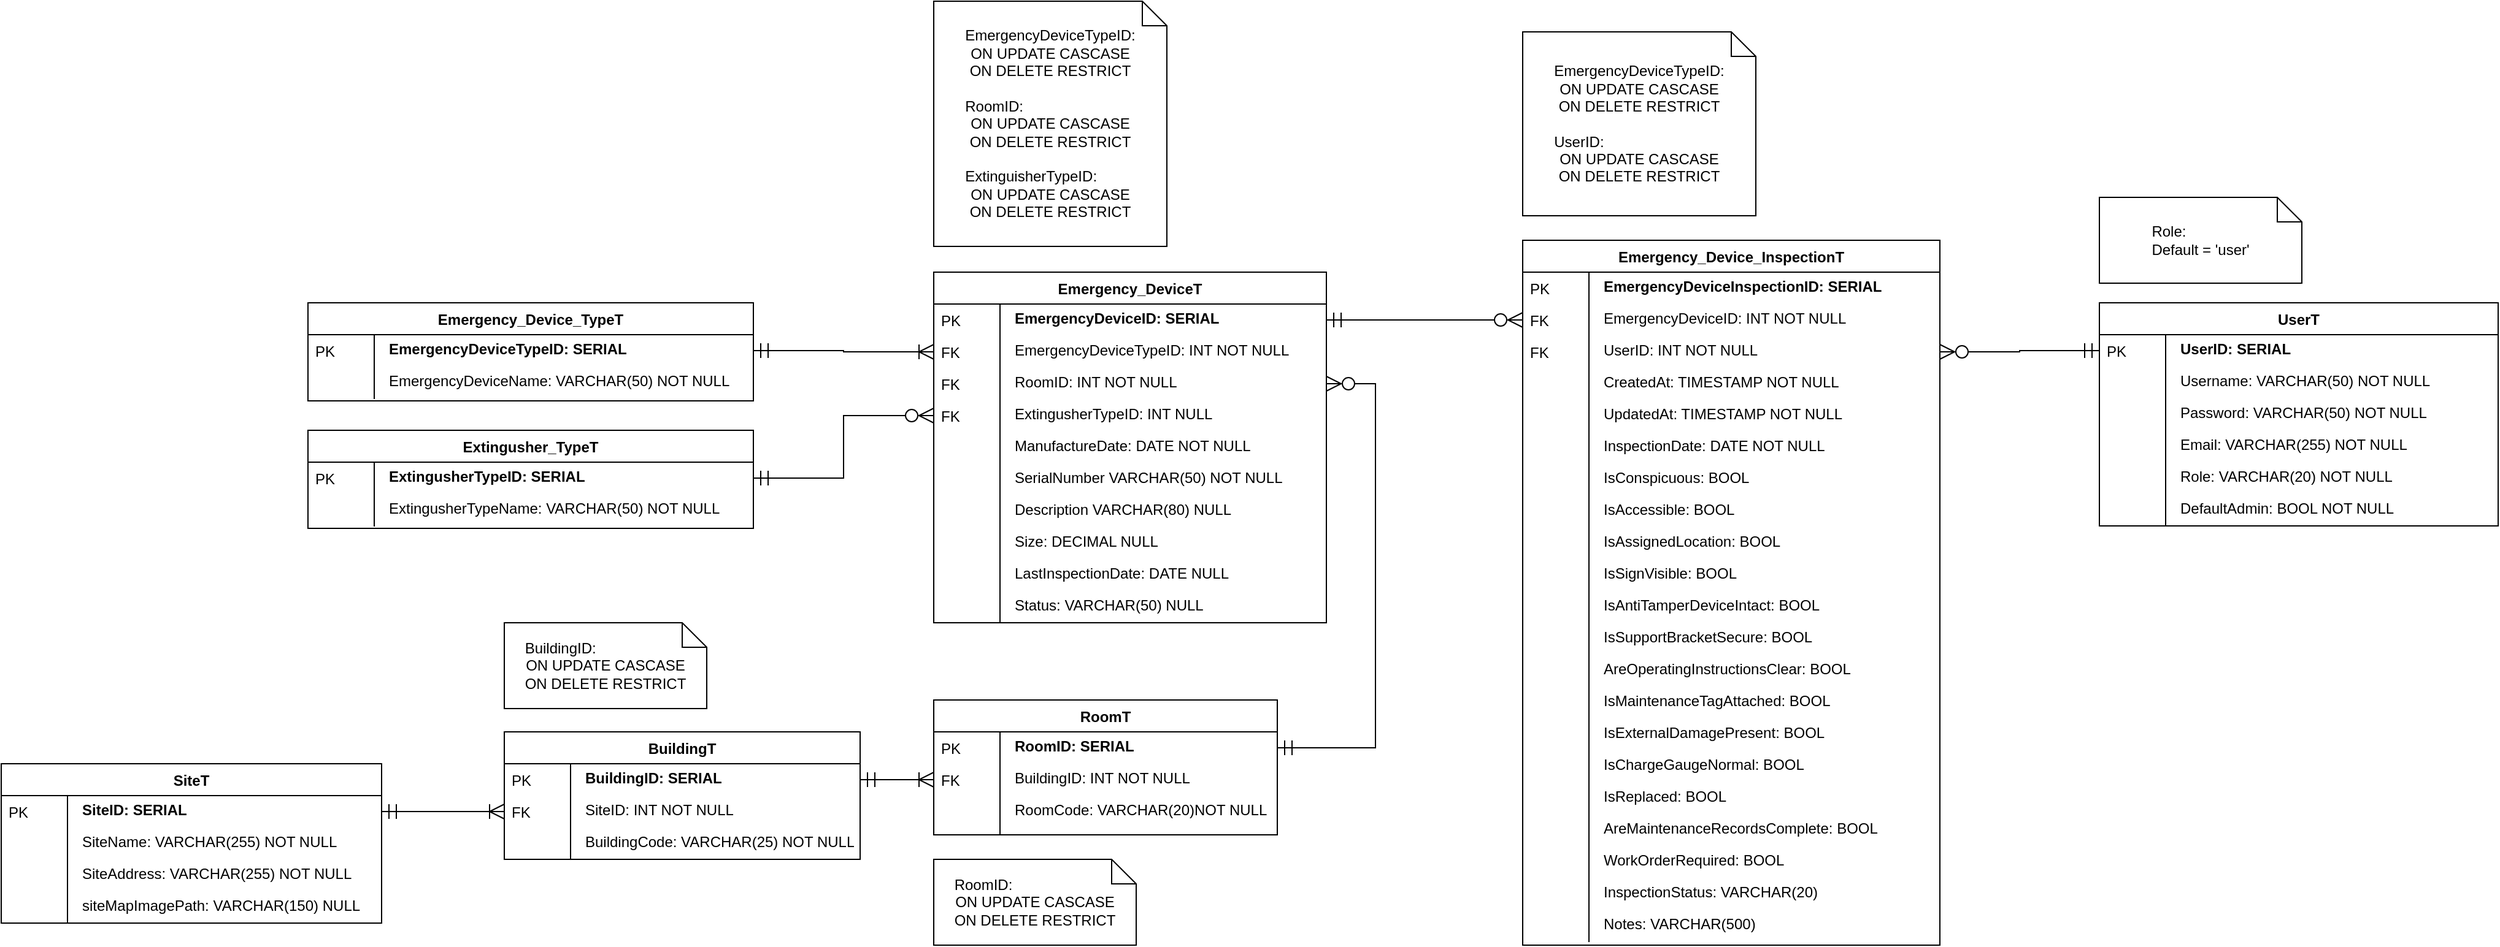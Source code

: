 <mxfile version="24.7.8">
  <diagram name="erd_v6" id="wamdJYSF_lhRxLsGCfwB">
    <mxGraphModel dx="1216" dy="1810" grid="1" gridSize="10" guides="1" tooltips="1" connect="1" arrows="1" fold="1" page="1" pageScale="1" pageWidth="850" pageHeight="1100" math="0" shadow="0">
      <root>
        <mxCell id="0" />
        <mxCell id="1" parent="0" />
        <mxCell id="S05moFFJ7QBuVl53iLkL-6" value="Emergency_DeviceT" style="swimlane;fontStyle=1;childLayout=stackLayout;horizontal=1;startSize=26;fillColor=default;horizontalStack=0;resizeParent=1;resizeLast=0;collapsible=1;marginBottom=0;swimlaneFillColor=default;align=center;" parent="1" vertex="1">
          <mxGeometry x="950" y="161" width="320" height="286" as="geometry" />
        </mxCell>
        <mxCell id="S05moFFJ7QBuVl53iLkL-7" value="EmergencyDeviceID: SERIAL " style="shape=partialRectangle;top=0;left=0;right=0;bottom=0;align=left;verticalAlign=top;spacingTop=-2;fillColor=none;spacingLeft=64;spacingRight=4;overflow=hidden;rotatable=0;points=[[0,0.5],[1,0.5]];portConstraint=eastwest;dropTarget=0;fontStyle=1" parent="S05moFFJ7QBuVl53iLkL-6" vertex="1">
          <mxGeometry y="26" width="320" height="26" as="geometry" />
        </mxCell>
        <mxCell id="S05moFFJ7QBuVl53iLkL-8" value="PK" style="shape=partialRectangle;top=0;left=0;bottom=0;fillColor=none;align=left;verticalAlign=middle;spacingLeft=4;spacingRight=4;overflow=hidden;rotatable=180;points=[];portConstraint=eastwest;part=1;" parent="S05moFFJ7QBuVl53iLkL-7" vertex="1" connectable="0">
          <mxGeometry width="54" height="26" as="geometry" />
        </mxCell>
        <mxCell id="S05moFFJ7QBuVl53iLkL-11" value="EmergencyDeviceTypeID: INT NOT NULL" style="shape=partialRectangle;top=0;left=0;right=0;bottom=0;align=left;verticalAlign=top;spacingTop=-2;fillColor=none;spacingLeft=64;spacingRight=4;overflow=hidden;rotatable=0;points=[[0,0.5],[1,0.5]];portConstraint=eastwest;dropTarget=0;" parent="S05moFFJ7QBuVl53iLkL-6" vertex="1">
          <mxGeometry y="52" width="320" height="26" as="geometry" />
        </mxCell>
        <mxCell id="S05moFFJ7QBuVl53iLkL-12" value="FK" style="shape=partialRectangle;top=0;left=0;bottom=0;fillColor=none;align=left;verticalAlign=middle;spacingLeft=4;spacingRight=4;overflow=hidden;rotatable=180;points=[];portConstraint=eastwest;part=1;" parent="S05moFFJ7QBuVl53iLkL-11" vertex="1" connectable="0">
          <mxGeometry width="54" height="26" as="geometry" />
        </mxCell>
        <mxCell id="fU8XdzItECVycu_1jgfG-1" value="RoomID: INT NOT NULL" style="shape=partialRectangle;top=0;left=0;right=0;bottom=0;align=left;verticalAlign=top;spacingTop=-2;fillColor=none;spacingLeft=64;spacingRight=4;overflow=hidden;rotatable=0;points=[[0,0.5],[1,0.5]];portConstraint=eastwest;dropTarget=0;fontStyle=0" parent="S05moFFJ7QBuVl53iLkL-6" vertex="1">
          <mxGeometry y="78" width="320" height="26" as="geometry" />
        </mxCell>
        <mxCell id="fU8XdzItECVycu_1jgfG-2" value="FK" style="shape=partialRectangle;top=0;left=0;bottom=0;fillColor=none;align=left;verticalAlign=middle;spacingLeft=4;spacingRight=4;overflow=hidden;rotatable=180;points=[];portConstraint=eastwest;part=1;" parent="fU8XdzItECVycu_1jgfG-1" vertex="1" connectable="0">
          <mxGeometry width="54" height="26" as="geometry" />
        </mxCell>
        <mxCell id="KlbffH09WAFo1FOZXRHF-1" value="ExtingusherTypeID: INT NULL" style="shape=partialRectangle;top=0;left=0;right=0;bottom=0;align=left;verticalAlign=top;spacingTop=-2;fillColor=none;spacingLeft=64;spacingRight=4;overflow=hidden;rotatable=0;points=[[0,0.5],[1,0.5]];portConstraint=eastwest;dropTarget=0;" parent="S05moFFJ7QBuVl53iLkL-6" vertex="1">
          <mxGeometry y="104" width="320" height="26" as="geometry" />
        </mxCell>
        <mxCell id="KlbffH09WAFo1FOZXRHF-2" value="FK" style="shape=partialRectangle;top=0;left=0;bottom=0;fillColor=none;align=left;verticalAlign=middle;spacingLeft=4;spacingRight=4;overflow=hidden;rotatable=180;points=[];portConstraint=eastwest;part=1;" parent="KlbffH09WAFo1FOZXRHF-1" vertex="1" connectable="0">
          <mxGeometry width="54" height="26" as="geometry" />
        </mxCell>
        <mxCell id="S05moFFJ7QBuVl53iLkL-13" value="ManufactureDate: DATE NOT NULL" style="shape=partialRectangle;top=0;left=0;right=0;bottom=0;align=left;verticalAlign=top;spacingTop=-2;fillColor=none;spacingLeft=64;spacingRight=4;overflow=hidden;rotatable=0;points=[[0,0.5],[1,0.5]];portConstraint=eastwest;dropTarget=0;" parent="S05moFFJ7QBuVl53iLkL-6" vertex="1">
          <mxGeometry y="130" width="320" height="26" as="geometry" />
        </mxCell>
        <mxCell id="S05moFFJ7QBuVl53iLkL-14" value="" style="shape=partialRectangle;top=0;left=0;bottom=0;fillColor=none;align=left;verticalAlign=middle;spacingLeft=4;spacingRight=4;overflow=hidden;rotatable=180;points=[];portConstraint=eastwest;part=1;" parent="S05moFFJ7QBuVl53iLkL-13" vertex="1" connectable="0">
          <mxGeometry width="54" height="26" as="geometry" />
        </mxCell>
        <mxCell id="S05moFFJ7QBuVl53iLkL-81" value="SerialNumber VARCHAR(50) NOT NULL" style="shape=partialRectangle;top=0;left=0;right=0;bottom=0;align=left;verticalAlign=top;spacingTop=-2;fillColor=none;spacingLeft=64;spacingRight=4;overflow=hidden;rotatable=0;points=[[0,0.5],[1,0.5]];portConstraint=eastwest;dropTarget=0;" parent="S05moFFJ7QBuVl53iLkL-6" vertex="1">
          <mxGeometry y="156" width="320" height="26" as="geometry" />
        </mxCell>
        <mxCell id="S05moFFJ7QBuVl53iLkL-82" value="" style="shape=partialRectangle;top=0;left=0;bottom=0;fillColor=none;align=left;verticalAlign=middle;spacingLeft=4;spacingRight=4;overflow=hidden;rotatable=180;points=[];portConstraint=eastwest;part=1;" parent="S05moFFJ7QBuVl53iLkL-81" vertex="1" connectable="0">
          <mxGeometry width="54" height="26" as="geometry" />
        </mxCell>
        <mxCell id="S05moFFJ7QBuVl53iLkL-19" value="Description VARCHAR(80) NULL" style="shape=partialRectangle;top=0;left=0;right=0;bottom=0;align=left;verticalAlign=top;spacingTop=-2;fillColor=none;spacingLeft=64;spacingRight=4;overflow=hidden;rotatable=0;points=[[0,0.5],[1,0.5]];portConstraint=eastwest;dropTarget=0;" parent="S05moFFJ7QBuVl53iLkL-6" vertex="1">
          <mxGeometry y="182" width="320" height="26" as="geometry" />
        </mxCell>
        <mxCell id="S05moFFJ7QBuVl53iLkL-20" value="" style="shape=partialRectangle;top=0;left=0;bottom=0;fillColor=none;align=left;verticalAlign=middle;spacingLeft=4;spacingRight=4;overflow=hidden;rotatable=180;points=[];portConstraint=eastwest;part=1;" parent="S05moFFJ7QBuVl53iLkL-19" vertex="1" connectable="0">
          <mxGeometry width="54" height="26" as="geometry" />
        </mxCell>
        <mxCell id="S05moFFJ7QBuVl53iLkL-17" value="Size: DECIMAL NULL" style="shape=partialRectangle;top=0;left=0;right=0;bottom=0;align=left;verticalAlign=top;spacingTop=-2;fillColor=none;spacingLeft=64;spacingRight=4;overflow=hidden;rotatable=0;points=[[0,0.5],[1,0.5]];portConstraint=eastwest;dropTarget=0;" parent="S05moFFJ7QBuVl53iLkL-6" vertex="1">
          <mxGeometry y="208" width="320" height="26" as="geometry" />
        </mxCell>
        <mxCell id="S05moFFJ7QBuVl53iLkL-18" value="" style="shape=partialRectangle;top=0;left=0;bottom=0;fillColor=none;align=left;verticalAlign=middle;spacingLeft=4;spacingRight=4;overflow=hidden;rotatable=180;points=[];portConstraint=eastwest;part=1;" parent="S05moFFJ7QBuVl53iLkL-17" vertex="1" connectable="0">
          <mxGeometry width="54" height="26" as="geometry" />
        </mxCell>
        <mxCell id="iOHPw5PmA1kZ8EY84jo1-47" value="LastInspectionDate: DATE NULL" style="shape=partialRectangle;top=0;left=0;right=0;bottom=0;align=left;verticalAlign=top;spacingTop=-2;fillColor=none;spacingLeft=64;spacingRight=4;overflow=hidden;rotatable=0;points=[[0,0.5],[1,0.5]];portConstraint=eastwest;dropTarget=0;" parent="S05moFFJ7QBuVl53iLkL-6" vertex="1">
          <mxGeometry y="234" width="320" height="26" as="geometry" />
        </mxCell>
        <mxCell id="iOHPw5PmA1kZ8EY84jo1-48" value="" style="shape=partialRectangle;top=0;left=0;bottom=0;fillColor=none;align=left;verticalAlign=middle;spacingLeft=4;spacingRight=4;overflow=hidden;rotatable=180;points=[];portConstraint=eastwest;part=1;" parent="iOHPw5PmA1kZ8EY84jo1-47" vertex="1" connectable="0">
          <mxGeometry width="54" height="26" as="geometry" />
        </mxCell>
        <mxCell id="iOHPw5PmA1kZ8EY84jo1-51" value="Status: VARCHAR(50) NULL" style="shape=partialRectangle;top=0;left=0;right=0;bottom=0;align=left;verticalAlign=top;spacingTop=-2;fillColor=none;spacingLeft=64;spacingRight=4;overflow=hidden;rotatable=0;points=[[0,0.5],[1,0.5]];portConstraint=eastwest;dropTarget=0;" parent="S05moFFJ7QBuVl53iLkL-6" vertex="1">
          <mxGeometry y="260" width="320" height="26" as="geometry" />
        </mxCell>
        <mxCell id="iOHPw5PmA1kZ8EY84jo1-52" value="" style="shape=partialRectangle;top=0;left=0;bottom=0;fillColor=none;align=left;verticalAlign=middle;spacingLeft=4;spacingRight=4;overflow=hidden;rotatable=180;points=[];portConstraint=eastwest;part=1;" parent="iOHPw5PmA1kZ8EY84jo1-51" vertex="1" connectable="0">
          <mxGeometry width="54" height="26" as="geometry" />
        </mxCell>
        <mxCell id="S05moFFJ7QBuVl53iLkL-23" value="SiteT" style="swimlane;fontStyle=1;childLayout=stackLayout;horizontal=1;startSize=26;fillColor=default;horizontalStack=0;resizeParent=1;resizeLast=0;collapsible=1;marginBottom=0;swimlaneFillColor=default;align=center;" parent="1" vertex="1">
          <mxGeometry x="190" y="562" width="310" height="130" as="geometry" />
        </mxCell>
        <mxCell id="S05moFFJ7QBuVl53iLkL-24" value="SiteID: SERIAL" style="shape=partialRectangle;top=0;left=0;right=0;bottom=0;align=left;verticalAlign=top;spacingTop=-2;fillColor=none;spacingLeft=64;spacingRight=4;overflow=hidden;rotatable=0;points=[[0,0.5],[1,0.5]];portConstraint=eastwest;dropTarget=0;fontStyle=1" parent="S05moFFJ7QBuVl53iLkL-23" vertex="1">
          <mxGeometry y="26" width="310" height="26" as="geometry" />
        </mxCell>
        <mxCell id="S05moFFJ7QBuVl53iLkL-25" value="PK" style="shape=partialRectangle;top=0;left=0;bottom=0;fillColor=none;align=left;verticalAlign=middle;spacingLeft=4;spacingRight=4;overflow=hidden;rotatable=180;points=[];portConstraint=eastwest;part=1;" parent="S05moFFJ7QBuVl53iLkL-24" vertex="1" connectable="0">
          <mxGeometry width="54" height="26" as="geometry" />
        </mxCell>
        <mxCell id="S05moFFJ7QBuVl53iLkL-26" value="SiteName: VARCHAR(255) NOT NULL" style="shape=partialRectangle;top=0;left=0;right=0;bottom=0;align=left;verticalAlign=top;spacingTop=-2;fillColor=none;spacingLeft=64;spacingRight=4;overflow=hidden;rotatable=0;points=[[0,0.5],[1,0.5]];portConstraint=eastwest;dropTarget=0;" parent="S05moFFJ7QBuVl53iLkL-23" vertex="1">
          <mxGeometry y="52" width="310" height="26" as="geometry" />
        </mxCell>
        <mxCell id="S05moFFJ7QBuVl53iLkL-27" value="" style="shape=partialRectangle;top=0;left=0;bottom=0;fillColor=none;align=left;verticalAlign=middle;spacingLeft=4;spacingRight=4;overflow=hidden;rotatable=180;points=[];portConstraint=eastwest;part=1;" parent="S05moFFJ7QBuVl53iLkL-26" vertex="1" connectable="0">
          <mxGeometry width="54" height="26" as="geometry" />
        </mxCell>
        <mxCell id="S05moFFJ7QBuVl53iLkL-28" value="SiteAddress: VARCHAR(255) NOT NULL" style="shape=partialRectangle;top=0;left=0;right=0;bottom=0;align=left;verticalAlign=top;spacingTop=-2;fillColor=none;spacingLeft=64;spacingRight=4;overflow=hidden;rotatable=0;points=[[0,0.5],[1,0.5]];portConstraint=eastwest;dropTarget=0;" parent="S05moFFJ7QBuVl53iLkL-23" vertex="1">
          <mxGeometry y="78" width="310" height="26" as="geometry" />
        </mxCell>
        <mxCell id="S05moFFJ7QBuVl53iLkL-29" value="" style="shape=partialRectangle;top=0;left=0;bottom=0;fillColor=none;align=left;verticalAlign=middle;spacingLeft=4;spacingRight=4;overflow=hidden;rotatable=180;points=[];portConstraint=eastwest;part=1;" parent="S05moFFJ7QBuVl53iLkL-28" vertex="1" connectable="0">
          <mxGeometry width="54" height="26" as="geometry" />
        </mxCell>
        <mxCell id="gSIsC2cm4wVCdcPa8HnV-1" value="siteMapImagePath: VARCHAR(150) NULL" style="shape=partialRectangle;top=0;left=0;right=0;bottom=0;align=left;verticalAlign=top;spacingTop=-2;fillColor=none;spacingLeft=64;spacingRight=4;overflow=hidden;rotatable=0;points=[[0,0.5],[1,0.5]];portConstraint=eastwest;dropTarget=0;" vertex="1" parent="S05moFFJ7QBuVl53iLkL-23">
          <mxGeometry y="104" width="310" height="26" as="geometry" />
        </mxCell>
        <mxCell id="gSIsC2cm4wVCdcPa8HnV-2" value="" style="shape=partialRectangle;top=0;left=0;bottom=0;fillColor=none;align=left;verticalAlign=middle;spacingLeft=4;spacingRight=4;overflow=hidden;rotatable=180;points=[];portConstraint=eastwest;part=1;" vertex="1" connectable="0" parent="gSIsC2cm4wVCdcPa8HnV-1">
          <mxGeometry width="54" height="26" as="geometry" />
        </mxCell>
        <mxCell id="S05moFFJ7QBuVl53iLkL-30" value="BuildingT" style="swimlane;fontStyle=1;childLayout=stackLayout;horizontal=1;startSize=26;fillColor=default;horizontalStack=0;resizeParent=1;resizeLast=0;collapsible=1;marginBottom=0;swimlaneFillColor=default;align=center;" parent="1" vertex="1">
          <mxGeometry x="600" y="536" width="290" height="104" as="geometry" />
        </mxCell>
        <mxCell id="S05moFFJ7QBuVl53iLkL-31" value="BuildingID: SERIAL" style="shape=partialRectangle;top=0;left=0;right=0;bottom=0;align=left;verticalAlign=top;spacingTop=-2;fillColor=none;spacingLeft=64;spacingRight=4;overflow=hidden;rotatable=0;points=[[0,0.5],[1,0.5]];portConstraint=eastwest;dropTarget=0;fontStyle=1" parent="S05moFFJ7QBuVl53iLkL-30" vertex="1">
          <mxGeometry y="26" width="290" height="26" as="geometry" />
        </mxCell>
        <mxCell id="S05moFFJ7QBuVl53iLkL-32" value="PK" style="shape=partialRectangle;top=0;left=0;bottom=0;fillColor=none;align=left;verticalAlign=middle;spacingLeft=4;spacingRight=4;overflow=hidden;rotatable=180;points=[];portConstraint=eastwest;part=1;" parent="S05moFFJ7QBuVl53iLkL-31" vertex="1" connectable="0">
          <mxGeometry width="54" height="26" as="geometry" />
        </mxCell>
        <mxCell id="S05moFFJ7QBuVl53iLkL-33" value="SiteID: INT NOT NULL&#xa;" style="shape=partialRectangle;top=0;left=0;right=0;bottom=0;align=left;verticalAlign=top;spacingTop=-2;fillColor=none;spacingLeft=64;spacingRight=4;overflow=hidden;rotatable=0;points=[[0,0.5],[1,0.5]];portConstraint=eastwest;dropTarget=0;" parent="S05moFFJ7QBuVl53iLkL-30" vertex="1">
          <mxGeometry y="52" width="290" height="26" as="geometry" />
        </mxCell>
        <mxCell id="S05moFFJ7QBuVl53iLkL-34" value="FK" style="shape=partialRectangle;top=0;left=0;bottom=0;fillColor=none;align=left;verticalAlign=middle;spacingLeft=4;spacingRight=4;overflow=hidden;rotatable=180;points=[];portConstraint=eastwest;part=1;" parent="S05moFFJ7QBuVl53iLkL-33" vertex="1" connectable="0">
          <mxGeometry width="54" height="26" as="geometry" />
        </mxCell>
        <mxCell id="S05moFFJ7QBuVl53iLkL-35" value="BuildingCode: VARCHAR(25) NOT NULL" style="shape=partialRectangle;top=0;left=0;right=0;bottom=0;align=left;verticalAlign=top;spacingTop=-2;fillColor=none;spacingLeft=64;spacingRight=4;overflow=hidden;rotatable=0;points=[[0,0.5],[1,0.5]];portConstraint=eastwest;dropTarget=0;" parent="S05moFFJ7QBuVl53iLkL-30" vertex="1">
          <mxGeometry y="78" width="290" height="26" as="geometry" />
        </mxCell>
        <mxCell id="S05moFFJ7QBuVl53iLkL-36" value="" style="shape=partialRectangle;top=0;left=0;bottom=0;fillColor=none;align=left;verticalAlign=middle;spacingLeft=4;spacingRight=4;overflow=hidden;rotatable=180;points=[];portConstraint=eastwest;part=1;" parent="S05moFFJ7QBuVl53iLkL-35" vertex="1" connectable="0">
          <mxGeometry width="54" height="26" as="geometry" />
        </mxCell>
        <mxCell id="S05moFFJ7QBuVl53iLkL-37" value="RoomT" style="swimlane;fontStyle=1;childLayout=stackLayout;horizontal=1;startSize=26;fillColor=default;horizontalStack=0;resizeParent=1;resizeLast=0;collapsible=1;marginBottom=0;swimlaneFillColor=default;align=center;" parent="1" vertex="1">
          <mxGeometry x="950" y="510" width="280" height="110" as="geometry" />
        </mxCell>
        <mxCell id="S05moFFJ7QBuVl53iLkL-38" value="RoomID: SERIAL" style="shape=partialRectangle;top=0;left=0;right=0;bottom=0;align=left;verticalAlign=top;spacingTop=-2;fillColor=none;spacingLeft=64;spacingRight=4;overflow=hidden;rotatable=0;points=[[0,0.5],[1,0.5]];portConstraint=eastwest;dropTarget=0;fontStyle=1" parent="S05moFFJ7QBuVl53iLkL-37" vertex="1">
          <mxGeometry y="26" width="280" height="26" as="geometry" />
        </mxCell>
        <mxCell id="S05moFFJ7QBuVl53iLkL-39" value="PK" style="shape=partialRectangle;top=0;left=0;bottom=0;fillColor=none;align=left;verticalAlign=middle;spacingLeft=4;spacingRight=4;overflow=hidden;rotatable=180;points=[];portConstraint=eastwest;part=1;" parent="S05moFFJ7QBuVl53iLkL-38" vertex="1" connectable="0">
          <mxGeometry width="54" height="26" as="geometry" />
        </mxCell>
        <mxCell id="S05moFFJ7QBuVl53iLkL-40" value="BuildingID: INT NOT NULL" style="shape=partialRectangle;top=0;left=0;right=0;bottom=0;align=left;verticalAlign=top;spacingTop=-2;fillColor=none;spacingLeft=64;spacingRight=4;overflow=hidden;rotatable=0;points=[[0,0.5],[1,0.5]];portConstraint=eastwest;dropTarget=0;" parent="S05moFFJ7QBuVl53iLkL-37" vertex="1">
          <mxGeometry y="52" width="280" height="26" as="geometry" />
        </mxCell>
        <mxCell id="S05moFFJ7QBuVl53iLkL-41" value="FK" style="shape=partialRectangle;top=0;left=0;bottom=0;fillColor=none;align=left;verticalAlign=middle;spacingLeft=4;spacingRight=4;overflow=hidden;rotatable=180;points=[];portConstraint=eastwest;part=1;" parent="S05moFFJ7QBuVl53iLkL-40" vertex="1" connectable="0">
          <mxGeometry width="54" height="26" as="geometry" />
        </mxCell>
        <mxCell id="S05moFFJ7QBuVl53iLkL-42" value="RoomCode: VARCHAR(20)NOT NULL" style="shape=partialRectangle;top=0;left=0;right=0;bottom=0;align=left;verticalAlign=top;spacingTop=-2;fillColor=none;spacingLeft=64;spacingRight=4;overflow=hidden;rotatable=0;points=[[0,0.5],[1,0.5]];portConstraint=eastwest;dropTarget=0;" parent="S05moFFJ7QBuVl53iLkL-37" vertex="1">
          <mxGeometry y="78" width="280" height="32" as="geometry" />
        </mxCell>
        <mxCell id="S05moFFJ7QBuVl53iLkL-43" value="" style="shape=partialRectangle;top=0;left=0;bottom=0;fillColor=none;align=left;verticalAlign=middle;spacingLeft=4;spacingRight=4;overflow=hidden;rotatable=180;points=[];portConstraint=eastwest;part=1;" parent="S05moFFJ7QBuVl53iLkL-42" vertex="1" connectable="0">
          <mxGeometry width="54" height="32" as="geometry" />
        </mxCell>
        <mxCell id="S05moFFJ7QBuVl53iLkL-44" value="Emergency_Device_InspectionT" style="swimlane;fontStyle=1;childLayout=stackLayout;horizontal=1;startSize=26;fillColor=default;horizontalStack=0;resizeParent=1;resizeLast=0;collapsible=1;marginBottom=0;swimlaneFillColor=default;align=center;" parent="1" vertex="1">
          <mxGeometry x="1430" y="135" width="340" height="575" as="geometry" />
        </mxCell>
        <mxCell id="S05moFFJ7QBuVl53iLkL-45" value="EmergencyDeviceInspectionID: SERIAL" style="shape=partialRectangle;top=0;left=0;right=0;bottom=0;align=left;verticalAlign=top;spacingTop=-2;fillColor=none;spacingLeft=64;spacingRight=4;overflow=hidden;rotatable=0;points=[[0,0.5],[1,0.5]];portConstraint=eastwest;dropTarget=0;fontStyle=1" parent="S05moFFJ7QBuVl53iLkL-44" vertex="1">
          <mxGeometry y="26" width="340" height="26" as="geometry" />
        </mxCell>
        <mxCell id="S05moFFJ7QBuVl53iLkL-46" value="PK" style="shape=partialRectangle;top=0;left=0;bottom=0;fillColor=none;align=left;verticalAlign=middle;spacingLeft=4;spacingRight=4;overflow=hidden;rotatable=180;points=[];portConstraint=eastwest;part=1;" parent="S05moFFJ7QBuVl53iLkL-45" vertex="1" connectable="0">
          <mxGeometry width="54" height="26" as="geometry" />
        </mxCell>
        <mxCell id="S05moFFJ7QBuVl53iLkL-47" value="EmergencyDeviceID: INT NOT NULL" style="shape=partialRectangle;top=0;left=0;right=0;bottom=0;align=left;verticalAlign=top;spacingTop=-2;fillColor=none;spacingLeft=64;spacingRight=4;overflow=hidden;rotatable=0;points=[[0,0.5],[1,0.5]];portConstraint=eastwest;dropTarget=0;" parent="S05moFFJ7QBuVl53iLkL-44" vertex="1">
          <mxGeometry y="52" width="340" height="26" as="geometry" />
        </mxCell>
        <mxCell id="S05moFFJ7QBuVl53iLkL-48" value="FK" style="shape=partialRectangle;top=0;left=0;bottom=0;fillColor=none;align=left;verticalAlign=middle;spacingLeft=4;spacingRight=4;overflow=hidden;rotatable=180;points=[];portConstraint=eastwest;part=1;" parent="S05moFFJ7QBuVl53iLkL-47" vertex="1" connectable="0">
          <mxGeometry width="54" height="26" as="geometry" />
        </mxCell>
        <mxCell id="S05moFFJ7QBuVl53iLkL-51" value="UserID: INT NOT NULL" style="shape=partialRectangle;top=0;left=0;right=0;bottom=0;align=left;verticalAlign=top;spacingTop=-2;fillColor=none;spacingLeft=64;spacingRight=4;overflow=hidden;rotatable=0;points=[[0,0.5],[1,0.5]];portConstraint=eastwest;dropTarget=0;" parent="S05moFFJ7QBuVl53iLkL-44" vertex="1">
          <mxGeometry y="78" width="340" height="26" as="geometry" />
        </mxCell>
        <mxCell id="S05moFFJ7QBuVl53iLkL-52" value="FK" style="shape=partialRectangle;top=0;left=0;bottom=0;fillColor=none;align=left;verticalAlign=middle;spacingLeft=4;spacingRight=4;overflow=hidden;rotatable=180;points=[];portConstraint=eastwest;part=1;" parent="S05moFFJ7QBuVl53iLkL-51" vertex="1" connectable="0">
          <mxGeometry width="54" height="26" as="geometry" />
        </mxCell>
        <mxCell id="iOHPw5PmA1kZ8EY84jo1-23" value="CreatedAt: TIMESTAMP NOT NULL" style="shape=partialRectangle;top=0;left=0;right=0;bottom=0;align=left;verticalAlign=top;spacingTop=-2;fillColor=none;spacingLeft=64;spacingRight=4;overflow=hidden;rotatable=0;points=[[0,0.5],[1,0.5]];portConstraint=eastwest;dropTarget=0;" parent="S05moFFJ7QBuVl53iLkL-44" vertex="1">
          <mxGeometry y="104" width="340" height="26" as="geometry" />
        </mxCell>
        <mxCell id="iOHPw5PmA1kZ8EY84jo1-24" value="" style="shape=partialRectangle;top=0;left=0;bottom=0;fillColor=none;align=left;verticalAlign=middle;spacingLeft=4;spacingRight=4;overflow=hidden;rotatable=180;points=[];portConstraint=eastwest;part=1;" parent="iOHPw5PmA1kZ8EY84jo1-23" vertex="1" connectable="0">
          <mxGeometry width="54" height="26" as="geometry" />
        </mxCell>
        <mxCell id="iOHPw5PmA1kZ8EY84jo1-41" value="UpdatedAt: TIMESTAMP NOT NULL" style="shape=partialRectangle;top=0;left=0;right=0;bottom=0;align=left;verticalAlign=top;spacingTop=-2;fillColor=none;spacingLeft=64;spacingRight=4;overflow=hidden;rotatable=0;points=[[0,0.5],[1,0.5]];portConstraint=eastwest;dropTarget=0;" parent="S05moFFJ7QBuVl53iLkL-44" vertex="1">
          <mxGeometry y="130" width="340" height="26" as="geometry" />
        </mxCell>
        <mxCell id="iOHPw5PmA1kZ8EY84jo1-42" value="" style="shape=partialRectangle;top=0;left=0;bottom=0;fillColor=none;align=left;verticalAlign=middle;spacingLeft=4;spacingRight=4;overflow=hidden;rotatable=180;points=[];portConstraint=eastwest;part=1;" parent="iOHPw5PmA1kZ8EY84jo1-41" vertex="1" connectable="0">
          <mxGeometry width="54" height="26" as="geometry" />
        </mxCell>
        <mxCell id="S05moFFJ7QBuVl53iLkL-49" value="InspectionDate: DATE NOT NULL" style="shape=partialRectangle;top=0;left=0;right=0;bottom=0;align=left;verticalAlign=top;spacingTop=-2;fillColor=none;spacingLeft=64;spacingRight=4;overflow=hidden;rotatable=0;points=[[0,0.5],[1,0.5]];portConstraint=eastwest;dropTarget=0;" parent="S05moFFJ7QBuVl53iLkL-44" vertex="1">
          <mxGeometry y="156" width="340" height="26" as="geometry" />
        </mxCell>
        <mxCell id="S05moFFJ7QBuVl53iLkL-50" value="" style="shape=partialRectangle;top=0;left=0;bottom=0;fillColor=none;align=left;verticalAlign=middle;spacingLeft=4;spacingRight=4;overflow=hidden;rotatable=180;points=[];portConstraint=eastwest;part=1;" parent="S05moFFJ7QBuVl53iLkL-49" vertex="1" connectable="0">
          <mxGeometry width="54" height="26" as="geometry" />
        </mxCell>
        <mxCell id="iOHPw5PmA1kZ8EY84jo1-2" value="IsConspicuous: BOOL" style="shape=partialRectangle;top=0;left=0;right=0;bottom=0;align=left;verticalAlign=top;spacingTop=-2;fillColor=none;spacingLeft=64;spacingRight=4;overflow=hidden;rotatable=0;points=[[0,0.5],[1,0.5]];portConstraint=eastwest;dropTarget=0;" parent="S05moFFJ7QBuVl53iLkL-44" vertex="1">
          <mxGeometry y="182" width="340" height="26" as="geometry" />
        </mxCell>
        <mxCell id="iOHPw5PmA1kZ8EY84jo1-3" value="" style="shape=partialRectangle;top=0;left=0;bottom=0;fillColor=none;align=left;verticalAlign=middle;spacingLeft=4;spacingRight=4;overflow=hidden;rotatable=180;points=[];portConstraint=eastwest;part=1;" parent="iOHPw5PmA1kZ8EY84jo1-2" vertex="1" connectable="0">
          <mxGeometry width="54" height="26" as="geometry" />
        </mxCell>
        <mxCell id="iOHPw5PmA1kZ8EY84jo1-4" value="IsAccessible: BOOL" style="shape=partialRectangle;top=0;left=0;right=0;bottom=0;align=left;verticalAlign=top;spacingTop=-2;fillColor=none;spacingLeft=64;spacingRight=4;overflow=hidden;rotatable=0;points=[[0,0.5],[1,0.5]];portConstraint=eastwest;dropTarget=0;" parent="S05moFFJ7QBuVl53iLkL-44" vertex="1">
          <mxGeometry y="208" width="340" height="26" as="geometry" />
        </mxCell>
        <mxCell id="iOHPw5PmA1kZ8EY84jo1-5" value="" style="shape=partialRectangle;top=0;left=0;bottom=0;fillColor=none;align=left;verticalAlign=middle;spacingLeft=4;spacingRight=4;overflow=hidden;rotatable=180;points=[];portConstraint=eastwest;part=1;" parent="iOHPw5PmA1kZ8EY84jo1-4" vertex="1" connectable="0">
          <mxGeometry width="54" height="26" as="geometry" />
        </mxCell>
        <mxCell id="iOHPw5PmA1kZ8EY84jo1-19" value="IsAssignedLocation: BOOL" style="shape=partialRectangle;top=0;left=0;right=0;bottom=0;align=left;verticalAlign=top;spacingTop=-2;fillColor=none;spacingLeft=64;spacingRight=4;overflow=hidden;rotatable=0;points=[[0,0.5],[1,0.5]];portConstraint=eastwest;dropTarget=0;" parent="S05moFFJ7QBuVl53iLkL-44" vertex="1">
          <mxGeometry y="234" width="340" height="26" as="geometry" />
        </mxCell>
        <mxCell id="iOHPw5PmA1kZ8EY84jo1-20" value="" style="shape=partialRectangle;top=0;left=0;bottom=0;fillColor=none;align=left;verticalAlign=middle;spacingLeft=4;spacingRight=4;overflow=hidden;rotatable=180;points=[];portConstraint=eastwest;part=1;" parent="iOHPw5PmA1kZ8EY84jo1-19" vertex="1" connectable="0">
          <mxGeometry width="54" height="26" as="geometry" />
        </mxCell>
        <mxCell id="iOHPw5PmA1kZ8EY84jo1-21" value="IsSignVisible: BOOL " style="shape=partialRectangle;top=0;left=0;right=0;bottom=0;align=left;verticalAlign=top;spacingTop=-2;fillColor=none;spacingLeft=64;spacingRight=4;overflow=hidden;rotatable=0;points=[[0,0.5],[1,0.5]];portConstraint=eastwest;dropTarget=0;" parent="S05moFFJ7QBuVl53iLkL-44" vertex="1">
          <mxGeometry y="260" width="340" height="26" as="geometry" />
        </mxCell>
        <mxCell id="iOHPw5PmA1kZ8EY84jo1-22" value="" style="shape=partialRectangle;top=0;left=0;bottom=0;fillColor=none;align=left;verticalAlign=middle;spacingLeft=4;spacingRight=4;overflow=hidden;rotatable=180;points=[];portConstraint=eastwest;part=1;" parent="iOHPw5PmA1kZ8EY84jo1-21" vertex="1" connectable="0">
          <mxGeometry width="54" height="26" as="geometry" />
        </mxCell>
        <mxCell id="iOHPw5PmA1kZ8EY84jo1-25" value="IsAntiTamperDeviceIntact: BOOL" style="shape=partialRectangle;top=0;left=0;right=0;bottom=0;align=left;verticalAlign=top;spacingTop=-2;fillColor=none;spacingLeft=64;spacingRight=4;overflow=hidden;rotatable=0;points=[[0,0.5],[1,0.5]];portConstraint=eastwest;dropTarget=0;" parent="S05moFFJ7QBuVl53iLkL-44" vertex="1">
          <mxGeometry y="286" width="340" height="26" as="geometry" />
        </mxCell>
        <mxCell id="iOHPw5PmA1kZ8EY84jo1-26" value="" style="shape=partialRectangle;top=0;left=0;bottom=0;fillColor=none;align=left;verticalAlign=middle;spacingLeft=4;spacingRight=4;overflow=hidden;rotatable=180;points=[];portConstraint=eastwest;part=1;" parent="iOHPw5PmA1kZ8EY84jo1-25" vertex="1" connectable="0">
          <mxGeometry width="54" height="26" as="geometry" />
        </mxCell>
        <mxCell id="iOHPw5PmA1kZ8EY84jo1-27" value="IsSupportBracketSecure: BOOL" style="shape=partialRectangle;top=0;left=0;right=0;bottom=0;align=left;verticalAlign=top;spacingTop=-2;fillColor=none;spacingLeft=64;spacingRight=4;overflow=hidden;rotatable=0;points=[[0,0.5],[1,0.5]];portConstraint=eastwest;dropTarget=0;" parent="S05moFFJ7QBuVl53iLkL-44" vertex="1">
          <mxGeometry y="312" width="340" height="26" as="geometry" />
        </mxCell>
        <mxCell id="iOHPw5PmA1kZ8EY84jo1-28" value="" style="shape=partialRectangle;top=0;left=0;bottom=0;fillColor=none;align=left;verticalAlign=middle;spacingLeft=4;spacingRight=4;overflow=hidden;rotatable=180;points=[];portConstraint=eastwest;part=1;" parent="iOHPw5PmA1kZ8EY84jo1-27" vertex="1" connectable="0">
          <mxGeometry width="54" height="26" as="geometry" />
        </mxCell>
        <mxCell id="iOHPw5PmA1kZ8EY84jo1-29" value="AreOperatingInstructionsClear: BOOL" style="shape=partialRectangle;top=0;left=0;right=0;bottom=0;align=left;verticalAlign=top;spacingTop=-2;fillColor=none;spacingLeft=64;spacingRight=4;overflow=hidden;rotatable=0;points=[[0,0.5],[1,0.5]];portConstraint=eastwest;dropTarget=0;" parent="S05moFFJ7QBuVl53iLkL-44" vertex="1">
          <mxGeometry y="338" width="340" height="26" as="geometry" />
        </mxCell>
        <mxCell id="iOHPw5PmA1kZ8EY84jo1-30" value="" style="shape=partialRectangle;top=0;left=0;bottom=0;fillColor=none;align=left;verticalAlign=middle;spacingLeft=4;spacingRight=4;overflow=hidden;rotatable=180;points=[];portConstraint=eastwest;part=1;" parent="iOHPw5PmA1kZ8EY84jo1-29" vertex="1" connectable="0">
          <mxGeometry width="54" height="26" as="geometry" />
        </mxCell>
        <mxCell id="iOHPw5PmA1kZ8EY84jo1-31" value="IsMaintenanceTagAttached: BOOL" style="shape=partialRectangle;top=0;left=0;right=0;bottom=0;align=left;verticalAlign=top;spacingTop=-2;fillColor=none;spacingLeft=64;spacingRight=4;overflow=hidden;rotatable=0;points=[[0,0.5],[1,0.5]];portConstraint=eastwest;dropTarget=0;" parent="S05moFFJ7QBuVl53iLkL-44" vertex="1">
          <mxGeometry y="364" width="340" height="26" as="geometry" />
        </mxCell>
        <mxCell id="iOHPw5PmA1kZ8EY84jo1-32" value="" style="shape=partialRectangle;top=0;left=0;bottom=0;fillColor=none;align=left;verticalAlign=middle;spacingLeft=4;spacingRight=4;overflow=hidden;rotatable=180;points=[];portConstraint=eastwest;part=1;" parent="iOHPw5PmA1kZ8EY84jo1-31" vertex="1" connectable="0">
          <mxGeometry width="54" height="26" as="geometry" />
        </mxCell>
        <mxCell id="iOHPw5PmA1kZ8EY84jo1-33" value="IsExternalDamagePresent: BOOL" style="shape=partialRectangle;top=0;left=0;right=0;bottom=0;align=left;verticalAlign=top;spacingTop=-2;fillColor=none;spacingLeft=64;spacingRight=4;overflow=hidden;rotatable=0;points=[[0,0.5],[1,0.5]];portConstraint=eastwest;dropTarget=0;" parent="S05moFFJ7QBuVl53iLkL-44" vertex="1">
          <mxGeometry y="390" width="340" height="26" as="geometry" />
        </mxCell>
        <mxCell id="iOHPw5PmA1kZ8EY84jo1-34" value="" style="shape=partialRectangle;top=0;left=0;bottom=0;fillColor=none;align=left;verticalAlign=middle;spacingLeft=4;spacingRight=4;overflow=hidden;rotatable=180;points=[];portConstraint=eastwest;part=1;" parent="iOHPw5PmA1kZ8EY84jo1-33" vertex="1" connectable="0">
          <mxGeometry width="54" height="26" as="geometry" />
        </mxCell>
        <mxCell id="iOHPw5PmA1kZ8EY84jo1-35" value="IsChargeGaugeNormal: BOOL" style="shape=partialRectangle;top=0;left=0;right=0;bottom=0;align=left;verticalAlign=top;spacingTop=-2;fillColor=none;spacingLeft=64;spacingRight=4;overflow=hidden;rotatable=0;points=[[0,0.5],[1,0.5]];portConstraint=eastwest;dropTarget=0;" parent="S05moFFJ7QBuVl53iLkL-44" vertex="1">
          <mxGeometry y="416" width="340" height="26" as="geometry" />
        </mxCell>
        <mxCell id="iOHPw5PmA1kZ8EY84jo1-36" value="" style="shape=partialRectangle;top=0;left=0;bottom=0;fillColor=none;align=left;verticalAlign=middle;spacingLeft=4;spacingRight=4;overflow=hidden;rotatable=180;points=[];portConstraint=eastwest;part=1;" parent="iOHPw5PmA1kZ8EY84jo1-35" vertex="1" connectable="0">
          <mxGeometry width="54" height="26" as="geometry" />
        </mxCell>
        <mxCell id="iOHPw5PmA1kZ8EY84jo1-37" value="IsReplaced: BOOL" style="shape=partialRectangle;top=0;left=0;right=0;bottom=0;align=left;verticalAlign=top;spacingTop=-2;fillColor=none;spacingLeft=64;spacingRight=4;overflow=hidden;rotatable=0;points=[[0,0.5],[1,0.5]];portConstraint=eastwest;dropTarget=0;" parent="S05moFFJ7QBuVl53iLkL-44" vertex="1">
          <mxGeometry y="442" width="340" height="26" as="geometry" />
        </mxCell>
        <mxCell id="iOHPw5PmA1kZ8EY84jo1-38" value="" style="shape=partialRectangle;top=0;left=0;bottom=0;fillColor=none;align=left;verticalAlign=middle;spacingLeft=4;spacingRight=4;overflow=hidden;rotatable=180;points=[];portConstraint=eastwest;part=1;" parent="iOHPw5PmA1kZ8EY84jo1-37" vertex="1" connectable="0">
          <mxGeometry width="54" height="26" as="geometry" />
        </mxCell>
        <mxCell id="iOHPw5PmA1kZ8EY84jo1-39" value="AreMaintenanceRecordsComplete: BOOL" style="shape=partialRectangle;top=0;left=0;right=0;bottom=0;align=left;verticalAlign=top;spacingTop=-2;fillColor=none;spacingLeft=64;spacingRight=4;overflow=hidden;rotatable=0;points=[[0,0.5],[1,0.5]];portConstraint=eastwest;dropTarget=0;" parent="S05moFFJ7QBuVl53iLkL-44" vertex="1">
          <mxGeometry y="468" width="340" height="26" as="geometry" />
        </mxCell>
        <mxCell id="iOHPw5PmA1kZ8EY84jo1-40" value="" style="shape=partialRectangle;top=0;left=0;bottom=0;fillColor=none;align=left;verticalAlign=middle;spacingLeft=4;spacingRight=4;overflow=hidden;rotatable=180;points=[];portConstraint=eastwest;part=1;" parent="iOHPw5PmA1kZ8EY84jo1-39" vertex="1" connectable="0">
          <mxGeometry width="54" height="26" as="geometry" />
        </mxCell>
        <mxCell id="iOHPw5PmA1kZ8EY84jo1-43" value="WorkOrderRequired: BOOL" style="shape=partialRectangle;top=0;left=0;right=0;bottom=0;align=left;verticalAlign=top;spacingTop=-2;fillColor=none;spacingLeft=64;spacingRight=4;overflow=hidden;rotatable=0;points=[[0,0.5],[1,0.5]];portConstraint=eastwest;dropTarget=0;" parent="S05moFFJ7QBuVl53iLkL-44" vertex="1">
          <mxGeometry y="494" width="340" height="26" as="geometry" />
        </mxCell>
        <mxCell id="iOHPw5PmA1kZ8EY84jo1-44" value="" style="shape=partialRectangle;top=0;left=0;bottom=0;fillColor=none;align=left;verticalAlign=middle;spacingLeft=4;spacingRight=4;overflow=hidden;rotatable=180;points=[];portConstraint=eastwest;part=1;" parent="iOHPw5PmA1kZ8EY84jo1-43" vertex="1" connectable="0">
          <mxGeometry width="54" height="26" as="geometry" />
        </mxCell>
        <mxCell id="EEChynPEuPlSwuhXI-jA-1" value="InspectionStatus: VARCHAR(20)" style="shape=partialRectangle;top=0;left=0;right=0;bottom=0;align=left;verticalAlign=top;spacingTop=-2;fillColor=none;spacingLeft=64;spacingRight=4;overflow=hidden;rotatable=0;points=[[0,0.5],[1,0.5]];portConstraint=eastwest;dropTarget=0;" parent="S05moFFJ7QBuVl53iLkL-44" vertex="1">
          <mxGeometry y="520" width="340" height="26" as="geometry" />
        </mxCell>
        <mxCell id="EEChynPEuPlSwuhXI-jA-2" value="" style="shape=partialRectangle;top=0;left=0;bottom=0;fillColor=none;align=left;verticalAlign=middle;spacingLeft=4;spacingRight=4;overflow=hidden;rotatable=180;points=[];portConstraint=eastwest;part=1;" parent="EEChynPEuPlSwuhXI-jA-1" vertex="1" connectable="0">
          <mxGeometry width="54" height="26" as="geometry" />
        </mxCell>
        <mxCell id="iOHPw5PmA1kZ8EY84jo1-45" value="Notes: VARCHAR(500)" style="shape=partialRectangle;top=0;left=0;right=0;bottom=0;align=left;verticalAlign=top;spacingTop=-2;fillColor=none;spacingLeft=64;spacingRight=4;overflow=hidden;rotatable=0;points=[[0,0.5],[1,0.5]];portConstraint=eastwest;dropTarget=0;" parent="S05moFFJ7QBuVl53iLkL-44" vertex="1">
          <mxGeometry y="546" width="340" height="26" as="geometry" />
        </mxCell>
        <mxCell id="iOHPw5PmA1kZ8EY84jo1-46" value="" style="shape=partialRectangle;top=0;left=0;bottom=0;fillColor=none;align=left;verticalAlign=middle;spacingLeft=4;spacingRight=4;overflow=hidden;rotatable=180;points=[];portConstraint=eastwest;part=1;" parent="iOHPw5PmA1kZ8EY84jo1-45" vertex="1" connectable="0">
          <mxGeometry width="54" height="26" as="geometry" />
        </mxCell>
        <mxCell id="S05moFFJ7QBuVl53iLkL-53" value="UserT" style="swimlane;fontStyle=1;childLayout=stackLayout;horizontal=1;startSize=26;fillColor=default;horizontalStack=0;resizeParent=1;resizeLast=0;collapsible=1;marginBottom=0;swimlaneFillColor=default;align=center;" parent="1" vertex="1">
          <mxGeometry x="1900" y="186" width="325" height="182" as="geometry" />
        </mxCell>
        <mxCell id="S05moFFJ7QBuVl53iLkL-54" value="UserID: SERIAL" style="shape=partialRectangle;top=0;left=0;right=0;bottom=0;align=left;verticalAlign=top;spacingTop=-2;fillColor=none;spacingLeft=64;spacingRight=4;overflow=hidden;rotatable=0;points=[[0,0.5],[1,0.5]];portConstraint=eastwest;dropTarget=0;fontStyle=1" parent="S05moFFJ7QBuVl53iLkL-53" vertex="1">
          <mxGeometry y="26" width="325" height="26" as="geometry" />
        </mxCell>
        <mxCell id="S05moFFJ7QBuVl53iLkL-55" value="PK" style="shape=partialRectangle;top=0;left=0;bottom=0;fillColor=none;align=left;verticalAlign=middle;spacingLeft=4;spacingRight=4;overflow=hidden;rotatable=180;points=[];portConstraint=eastwest;part=1;" parent="S05moFFJ7QBuVl53iLkL-54" vertex="1" connectable="0">
          <mxGeometry width="54" height="26" as="geometry" />
        </mxCell>
        <mxCell id="S05moFFJ7QBuVl53iLkL-56" value="Username: VARCHAR(50) NOT NULL" style="shape=partialRectangle;top=0;left=0;right=0;bottom=0;align=left;verticalAlign=top;spacingTop=-2;fillColor=none;spacingLeft=64;spacingRight=4;overflow=hidden;rotatable=0;points=[[0,0.5],[1,0.5]];portConstraint=eastwest;dropTarget=0;" parent="S05moFFJ7QBuVl53iLkL-53" vertex="1">
          <mxGeometry y="52" width="325" height="26" as="geometry" />
        </mxCell>
        <mxCell id="S05moFFJ7QBuVl53iLkL-57" value="" style="shape=partialRectangle;top=0;left=0;bottom=0;fillColor=none;align=left;verticalAlign=middle;spacingLeft=4;spacingRight=4;overflow=hidden;rotatable=180;points=[];portConstraint=eastwest;part=1;" parent="S05moFFJ7QBuVl53iLkL-56" vertex="1" connectable="0">
          <mxGeometry width="54" height="26" as="geometry" />
        </mxCell>
        <mxCell id="S05moFFJ7QBuVl53iLkL-58" value="Password: VARCHAR(50) NOT NULL" style="shape=partialRectangle;top=0;left=0;right=0;bottom=0;align=left;verticalAlign=top;spacingTop=-2;fillColor=none;spacingLeft=64;spacingRight=4;overflow=hidden;rotatable=0;points=[[0,0.5],[1,0.5]];portConstraint=eastwest;dropTarget=0;" parent="S05moFFJ7QBuVl53iLkL-53" vertex="1">
          <mxGeometry y="78" width="325" height="26" as="geometry" />
        </mxCell>
        <mxCell id="S05moFFJ7QBuVl53iLkL-59" value="" style="shape=partialRectangle;top=0;left=0;bottom=0;fillColor=none;align=left;verticalAlign=middle;spacingLeft=4;spacingRight=4;overflow=hidden;rotatable=180;points=[];portConstraint=eastwest;part=1;" parent="S05moFFJ7QBuVl53iLkL-58" vertex="1" connectable="0">
          <mxGeometry width="54" height="26" as="geometry" />
        </mxCell>
        <mxCell id="3H4HLPALoEzYhedP7rfP-1" value="Email: VARCHAR(255) NOT NULL" style="shape=partialRectangle;top=0;left=0;right=0;bottom=0;align=left;verticalAlign=top;spacingTop=-2;fillColor=none;spacingLeft=64;spacingRight=4;overflow=hidden;rotatable=0;points=[[0,0.5],[1,0.5]];portConstraint=eastwest;dropTarget=0;" parent="S05moFFJ7QBuVl53iLkL-53" vertex="1">
          <mxGeometry y="104" width="325" height="26" as="geometry" />
        </mxCell>
        <mxCell id="3H4HLPALoEzYhedP7rfP-2" value="" style="shape=partialRectangle;top=0;left=0;bottom=0;fillColor=none;align=left;verticalAlign=middle;spacingLeft=4;spacingRight=4;overflow=hidden;rotatable=180;points=[];portConstraint=eastwest;part=1;" parent="3H4HLPALoEzYhedP7rfP-1" vertex="1" connectable="0">
          <mxGeometry width="54" height="26" as="geometry" />
        </mxCell>
        <mxCell id="S05moFFJ7QBuVl53iLkL-60" value="Role: VARCHAR(20) NOT NULL" style="shape=partialRectangle;top=0;left=0;right=0;bottom=0;align=left;verticalAlign=top;spacingTop=-2;fillColor=none;spacingLeft=64;spacingRight=4;overflow=hidden;rotatable=0;points=[[0,0.5],[1,0.5]];portConstraint=eastwest;dropTarget=0;" parent="S05moFFJ7QBuVl53iLkL-53" vertex="1">
          <mxGeometry y="130" width="325" height="26" as="geometry" />
        </mxCell>
        <mxCell id="S05moFFJ7QBuVl53iLkL-61" value="" style="shape=partialRectangle;top=0;left=0;bottom=0;fillColor=none;align=left;verticalAlign=middle;spacingLeft=4;spacingRight=4;overflow=hidden;rotatable=180;points=[];portConstraint=eastwest;part=1;" parent="S05moFFJ7QBuVl53iLkL-60" vertex="1" connectable="0">
          <mxGeometry width="54" height="26" as="geometry" />
        </mxCell>
        <mxCell id="76DaYZEZuBzmdnUNM548-1" value="DefaultAdmin: BOOL NOT NULL" style="shape=partialRectangle;top=0;left=0;right=0;bottom=0;align=left;verticalAlign=top;spacingTop=-2;fillColor=none;spacingLeft=64;spacingRight=4;overflow=hidden;rotatable=0;points=[[0,0.5],[1,0.5]];portConstraint=eastwest;dropTarget=0;" vertex="1" parent="S05moFFJ7QBuVl53iLkL-53">
          <mxGeometry y="156" width="325" height="26" as="geometry" />
        </mxCell>
        <mxCell id="76DaYZEZuBzmdnUNM548-2" value="" style="shape=partialRectangle;top=0;left=0;bottom=0;fillColor=none;align=left;verticalAlign=middle;spacingLeft=4;spacingRight=4;overflow=hidden;rotatable=180;points=[];portConstraint=eastwest;part=1;" vertex="1" connectable="0" parent="76DaYZEZuBzmdnUNM548-1">
          <mxGeometry width="54" height="26" as="geometry" />
        </mxCell>
        <mxCell id="S05moFFJ7QBuVl53iLkL-62" style="edgeStyle=orthogonalEdgeStyle;rounded=0;orthogonalLoop=1;jettySize=auto;html=1;exitX=0;exitY=0.5;exitDx=0;exitDy=0;entryX=1;entryY=0.5;entryDx=0;entryDy=0;endArrow=ERmandOne;endFill=0;startArrow=ERoneToMany;startFill=0;endSize=10;startSize=10;" parent="1" source="S05moFFJ7QBuVl53iLkL-33" target="S05moFFJ7QBuVl53iLkL-24" edge="1">
          <mxGeometry relative="1" as="geometry" />
        </mxCell>
        <mxCell id="S05moFFJ7QBuVl53iLkL-64" style="edgeStyle=orthogonalEdgeStyle;rounded=0;orthogonalLoop=1;jettySize=auto;html=1;exitX=1;exitY=0.5;exitDx=0;exitDy=0;endArrow=ERoneToMany;endFill=0;startArrow=ERmandOne;startFill=0;endSize=10;startSize=10;" parent="1" source="S05moFFJ7QBuVl53iLkL-31" target="S05moFFJ7QBuVl53iLkL-40" edge="1">
          <mxGeometry relative="1" as="geometry" />
        </mxCell>
        <mxCell id="S05moFFJ7QBuVl53iLkL-65" style="edgeStyle=orthogonalEdgeStyle;rounded=0;orthogonalLoop=1;jettySize=auto;html=1;endArrow=ERzeroToMany;endFill=0;startArrow=ERmandOne;startFill=0;endSize=10;startSize=10;entryX=0;entryY=0.5;entryDx=0;entryDy=0;exitX=1;exitY=0.5;exitDx=0;exitDy=0;" parent="1" source="S05moFFJ7QBuVl53iLkL-7" target="S05moFFJ7QBuVl53iLkL-47" edge="1">
          <mxGeometry relative="1" as="geometry">
            <mxPoint x="990" y="-250" as="sourcePoint" />
            <mxPoint x="1070" y="180" as="targetPoint" />
          </mxGeometry>
        </mxCell>
        <mxCell id="S05moFFJ7QBuVl53iLkL-73" value="Emergency_Device_TypeT" style="swimlane;fontStyle=1;childLayout=stackLayout;horizontal=1;startSize=26;fillColor=default;horizontalStack=0;resizeParent=1;resizeLast=0;collapsible=1;marginBottom=0;swimlaneFillColor=default;align=center;" parent="1" vertex="1">
          <mxGeometry x="440" y="186" width="363" height="80" as="geometry" />
        </mxCell>
        <mxCell id="S05moFFJ7QBuVl53iLkL-74" value="EmergencyDeviceTypeID: SERIAL" style="shape=partialRectangle;top=0;left=0;right=0;bottom=0;align=left;verticalAlign=top;spacingTop=-2;fillColor=none;spacingLeft=64;spacingRight=4;overflow=hidden;rotatable=0;points=[[0,0.5],[1,0.5]];portConstraint=eastwest;dropTarget=0;fontStyle=1" parent="S05moFFJ7QBuVl53iLkL-73" vertex="1">
          <mxGeometry y="26" width="363" height="26" as="geometry" />
        </mxCell>
        <mxCell id="S05moFFJ7QBuVl53iLkL-75" value="PK" style="shape=partialRectangle;top=0;left=0;bottom=0;fillColor=none;align=left;verticalAlign=middle;spacingLeft=4;spacingRight=4;overflow=hidden;rotatable=180;points=[];portConstraint=eastwest;part=1;" parent="S05moFFJ7QBuVl53iLkL-74" vertex="1" connectable="0">
          <mxGeometry width="54" height="26" as="geometry" />
        </mxCell>
        <mxCell id="S05moFFJ7QBuVl53iLkL-76" value="EmergencyDeviceName: VARCHAR(50) NOT NULL" style="shape=partialRectangle;top=0;left=0;right=0;bottom=0;align=left;verticalAlign=top;spacingTop=-2;fillColor=none;spacingLeft=64;spacingRight=4;overflow=hidden;rotatable=0;points=[[0,0.5],[1,0.5]];portConstraint=eastwest;dropTarget=0;" parent="S05moFFJ7QBuVl53iLkL-73" vertex="1">
          <mxGeometry y="52" width="363" height="26" as="geometry" />
        </mxCell>
        <mxCell id="S05moFFJ7QBuVl53iLkL-77" value="" style="shape=partialRectangle;top=0;left=0;bottom=0;fillColor=none;align=left;verticalAlign=middle;spacingLeft=4;spacingRight=4;overflow=hidden;rotatable=180;points=[];portConstraint=eastwest;part=1;" parent="S05moFFJ7QBuVl53iLkL-76" vertex="1" connectable="0">
          <mxGeometry width="54" height="26" as="geometry" />
        </mxCell>
        <mxCell id="S05moFFJ7QBuVl53iLkL-79" style="edgeStyle=orthogonalEdgeStyle;rounded=0;orthogonalLoop=1;jettySize=auto;html=1;exitX=1;exitY=0.5;exitDx=0;exitDy=0;entryX=0;entryY=0.5;entryDx=0;entryDy=0;strokeColor=default;align=center;verticalAlign=middle;fontFamily=Helvetica;fontSize=11;fontColor=default;labelBackgroundColor=default;startArrow=ERmandOne;startFill=0;startSize=10;endArrow=ERoneToMany;endFill=0;endSize=10;" parent="1" source="S05moFFJ7QBuVl53iLkL-74" target="S05moFFJ7QBuVl53iLkL-11" edge="1">
          <mxGeometry relative="1" as="geometry">
            <mxPoint x="938" y="265" as="sourcePoint" />
            <mxPoint x="1040" y="265" as="targetPoint" />
          </mxGeometry>
        </mxCell>
        <mxCell id="fU8XdzItECVycu_1jgfG-3" style="edgeStyle=orthogonalEdgeStyle;rounded=0;orthogonalLoop=1;jettySize=auto;html=1;exitX=1;exitY=0.5;exitDx=0;exitDy=0;entryX=1;entryY=0.5;entryDx=0;entryDy=0;endArrow=ERmandOne;endFill=0;startArrow=ERzeroToMany;startFill=0;endSize=10;startSize=10;" parent="1" source="fU8XdzItECVycu_1jgfG-1" target="S05moFFJ7QBuVl53iLkL-38" edge="1">
          <mxGeometry relative="1" as="geometry">
            <Array as="points">
              <mxPoint x="1310" y="252" />
              <mxPoint x="1310" y="549" />
            </Array>
          </mxGeometry>
        </mxCell>
        <mxCell id="iOHPw5PmA1kZ8EY84jo1-1" style="edgeStyle=orthogonalEdgeStyle;rounded=0;orthogonalLoop=1;jettySize=auto;html=1;exitX=0;exitY=0.5;exitDx=0;exitDy=0;entryX=1;entryY=0.5;entryDx=0;entryDy=0;startArrow=ERmandOne;startFill=0;startSize=10;endSize=10;endArrow=ERzeroToMany;endFill=0;" parent="1" source="S05moFFJ7QBuVl53iLkL-54" target="S05moFFJ7QBuVl53iLkL-51" edge="1">
          <mxGeometry relative="1" as="geometry" />
        </mxCell>
        <mxCell id="KlbffH09WAFo1FOZXRHF-3" value="Extingusher_TypeT" style="swimlane;fontStyle=1;childLayout=stackLayout;horizontal=1;startSize=26;fillColor=default;horizontalStack=0;resizeParent=1;resizeLast=0;collapsible=1;marginBottom=0;swimlaneFillColor=default;align=center;" parent="1" vertex="1">
          <mxGeometry x="440" y="290" width="363" height="80" as="geometry" />
        </mxCell>
        <mxCell id="KlbffH09WAFo1FOZXRHF-4" value="ExtingusherTypeID: SERIAL" style="shape=partialRectangle;top=0;left=0;right=0;bottom=0;align=left;verticalAlign=top;spacingTop=-2;fillColor=none;spacingLeft=64;spacingRight=4;overflow=hidden;rotatable=0;points=[[0,0.5],[1,0.5]];portConstraint=eastwest;dropTarget=0;fontStyle=1" parent="KlbffH09WAFo1FOZXRHF-3" vertex="1">
          <mxGeometry y="26" width="363" height="26" as="geometry" />
        </mxCell>
        <mxCell id="KlbffH09WAFo1FOZXRHF-5" value="PK" style="shape=partialRectangle;top=0;left=0;bottom=0;fillColor=none;align=left;verticalAlign=middle;spacingLeft=4;spacingRight=4;overflow=hidden;rotatable=180;points=[];portConstraint=eastwest;part=1;" parent="KlbffH09WAFo1FOZXRHF-4" vertex="1" connectable="0">
          <mxGeometry width="54" height="26" as="geometry" />
        </mxCell>
        <mxCell id="KlbffH09WAFo1FOZXRHF-6" value="ExtingusherTypeName: VARCHAR(50) NOT NULL" style="shape=partialRectangle;top=0;left=0;right=0;bottom=0;align=left;verticalAlign=top;spacingTop=-2;fillColor=none;spacingLeft=64;spacingRight=4;overflow=hidden;rotatable=0;points=[[0,0.5],[1,0.5]];portConstraint=eastwest;dropTarget=0;fontStyle=0" parent="KlbffH09WAFo1FOZXRHF-3" vertex="1">
          <mxGeometry y="52" width="363" height="26" as="geometry" />
        </mxCell>
        <mxCell id="KlbffH09WAFo1FOZXRHF-7" value="" style="shape=partialRectangle;top=0;left=0;bottom=0;fillColor=none;align=left;verticalAlign=middle;spacingLeft=4;spacingRight=4;overflow=hidden;rotatable=180;points=[];portConstraint=eastwest;part=1;" parent="KlbffH09WAFo1FOZXRHF-6" vertex="1" connectable="0">
          <mxGeometry width="54" height="26" as="geometry" />
        </mxCell>
        <mxCell id="KlbffH09WAFo1FOZXRHF-8" style="edgeStyle=orthogonalEdgeStyle;rounded=0;orthogonalLoop=1;jettySize=auto;html=1;exitX=0;exitY=0.5;exitDx=0;exitDy=0;entryX=1;entryY=0.5;entryDx=0;entryDy=0;endArrow=ERmandOne;endFill=0;endSize=10;startSize=10;startArrow=ERzeroToMany;startFill=0;" parent="1" source="KlbffH09WAFo1FOZXRHF-1" target="KlbffH09WAFo1FOZXRHF-4" edge="1">
          <mxGeometry relative="1" as="geometry">
            <mxPoint x="870.0" y="290" as="targetPoint" />
          </mxGeometry>
        </mxCell>
        <mxCell id="1hxTKy_SOpygCz7G-I3N-1" value="&lt;div style=&quot;text-align: left;&quot;&gt;&lt;span style=&quot;background-color: initial;&quot;&gt;BuildingID:&lt;/span&gt;&lt;/div&gt;ON UPDATE CASCASE&lt;br&gt;&lt;div style=&quot;text-align: left;&quot;&gt;ON DELETE RESTRICT&lt;br&gt;&lt;/div&gt;" style="shape=note;size=20;whiteSpace=wrap;html=1;" parent="1" vertex="1">
          <mxGeometry x="600" y="447" width="165" height="70" as="geometry" />
        </mxCell>
        <mxCell id="1hxTKy_SOpygCz7G-I3N-2" value="&lt;div style=&quot;text-align: left;&quot;&gt;&lt;span style=&quot;background-color: initial;&quot;&gt;RoomID:&lt;/span&gt;&lt;/div&gt;ON UPDATE CASCASE&lt;br&gt;&lt;div style=&quot;text-align: left;&quot;&gt;ON DELETE RESTRICT&lt;br&gt;&lt;/div&gt;" style="shape=note;size=20;whiteSpace=wrap;html=1;" parent="1" vertex="1">
          <mxGeometry x="950" y="640" width="165" height="70" as="geometry" />
        </mxCell>
        <mxCell id="1hxTKy_SOpygCz7G-I3N-3" value="&lt;div style=&quot;text-align: left;&quot;&gt;&lt;span style=&quot;background-color: initial; text-align: center;&quot;&gt;EmergencyDeviceTypeID&lt;/span&gt;&lt;span style=&quot;background-color: initial;&quot;&gt;:&lt;/span&gt;&lt;/div&gt;&lt;div style=&quot;&quot;&gt;&lt;span style=&quot;text-align: center;&quot;&gt;ON UPDATE CASCASE&lt;/span&gt;&lt;br style=&quot;text-align: center;&quot;&gt;&lt;div&gt;ON DELETE RESTRICT&lt;/div&gt;&lt;div&gt;&lt;br&gt;&lt;/div&gt;&lt;div&gt;&lt;div style=&quot;text-align: left;&quot;&gt;&lt;span style=&quot;background-color: initial;&quot;&gt;RoomID&lt;/span&gt;&lt;span style=&quot;background-color: initial;&quot;&gt;:&lt;/span&gt;&lt;/div&gt;&lt;div&gt;&lt;span style=&quot;text-align: center;&quot;&gt;ON UPDATE CASCASE&lt;/span&gt;&lt;br style=&quot;text-align: center;&quot;&gt;&lt;div&gt;ON DELETE RESTRICT&lt;br&gt;&lt;br&gt;&lt;div style=&quot;text-align: left;&quot;&gt;&lt;span style=&quot;text-align: left; background-color: initial;&quot;&gt;ExtinguisherTypeID&lt;/span&gt;&lt;span style=&quot;background-color: initial;&quot;&gt;:&lt;/span&gt;&lt;/div&gt;&lt;div&gt;&lt;span style=&quot;text-align: center;&quot;&gt;ON UPDATE CASCASE&lt;/span&gt;&lt;br style=&quot;text-align: center;&quot;&gt;&lt;div&gt;ON DELETE RESTRICT&lt;/div&gt;&lt;/div&gt;&lt;/div&gt;&lt;/div&gt;&lt;/div&gt;&lt;/div&gt;" style="shape=note;size=20;whiteSpace=wrap;html=1;" parent="1" vertex="1">
          <mxGeometry x="950" y="-60" width="190" height="200" as="geometry" />
        </mxCell>
        <mxCell id="1hxTKy_SOpygCz7G-I3N-4" value="&lt;div style=&quot;text-align: left;&quot;&gt;&lt;span style=&quot;background-color: initial; text-align: center;&quot;&gt;EmergencyDeviceTypeID&lt;/span&gt;&lt;span style=&quot;background-color: initial;&quot;&gt;:&lt;/span&gt;&lt;/div&gt;&lt;div style=&quot;&quot;&gt;&lt;span style=&quot;text-align: center;&quot;&gt;ON UPDATE CASCASE&lt;/span&gt;&lt;br style=&quot;text-align: center;&quot;&gt;&lt;div&gt;ON DELETE RESTRICT&lt;/div&gt;&lt;div&gt;&lt;br&gt;&lt;/div&gt;&lt;div&gt;&lt;div style=&quot;text-align: left;&quot;&gt;&lt;span style=&quot;background-color: initial; text-align: center;&quot;&gt;UserID&lt;/span&gt;&lt;span style=&quot;background-color: initial;&quot;&gt;:&lt;/span&gt;&lt;/div&gt;&lt;div&gt;&lt;span style=&quot;text-align: center;&quot;&gt;ON UPDATE CASCASE&lt;/span&gt;&lt;br style=&quot;text-align: center;&quot;&gt;&lt;div&gt;ON DELETE RESTRICT&lt;/div&gt;&lt;/div&gt;&lt;/div&gt;&lt;/div&gt;" style="shape=note;size=20;whiteSpace=wrap;html=1;" parent="1" vertex="1">
          <mxGeometry x="1430" y="-35" width="190" height="150" as="geometry" />
        </mxCell>
        <mxCell id="gSIsC2cm4wVCdcPa8HnV-3" value="&lt;div style=&quot;text-align: left;&quot;&gt;&lt;span style=&quot;background-color: initial;&quot;&gt;Role:&lt;/span&gt;&lt;/div&gt;&lt;div style=&quot;text-align: left;&quot;&gt;Default = &#39;user&#39;&lt;/div&gt;" style="shape=note;size=20;whiteSpace=wrap;html=1;" vertex="1" parent="1">
          <mxGeometry x="1900" y="100" width="165" height="70" as="geometry" />
        </mxCell>
      </root>
    </mxGraphModel>
  </diagram>
</mxfile>
